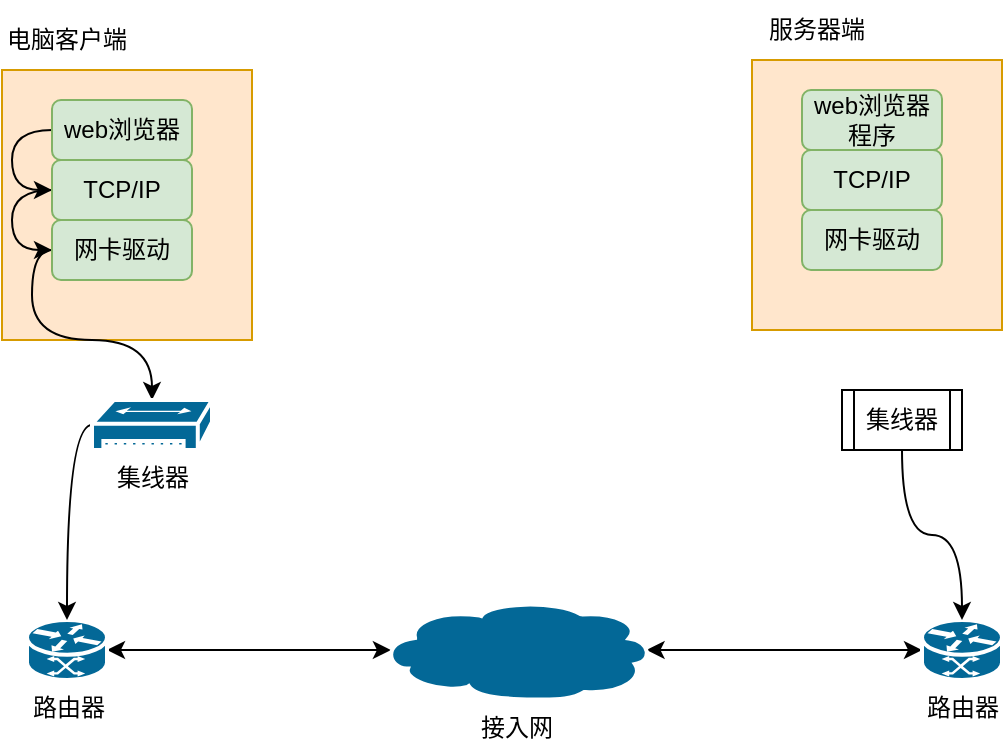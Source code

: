 <mxfile>
    <diagram id="r2BTBWmgi-uBS70_IDHc" name="第 1 页">
        <mxGraphModel dx="843" dy="614" grid="1" gridSize="10" guides="1" tooltips="1" connect="1" arrows="1" fold="1" page="1" pageScale="1" pageWidth="827" pageHeight="1169" background="none" math="0" shadow="0">
            <root>
                <mxCell id="0"/>
                <mxCell id="1" parent="0"/>
                <mxCell id="31" value="" style="rounded=0;whiteSpace=wrap;html=1;fillColor=#ffe6cc;strokeColor=#d79b00;" parent="1" vertex="1">
                    <mxGeometry x="145" y="145" width="125" height="135" as="geometry"/>
                </mxCell>
                <mxCell id="33" style="edgeStyle=orthogonalEdgeStyle;html=1;exitX=0;exitY=0.5;exitDx=0;exitDy=0;curved=1;entryX=0;entryY=0.5;entryDx=0;entryDy=0;" parent="1" source="27" target="28" edge="1">
                    <mxGeometry relative="1" as="geometry">
                        <mxPoint x="110" y="190" as="targetPoint"/>
                        <Array as="points">
                            <mxPoint x="150" y="175"/>
                            <mxPoint x="150" y="205"/>
                        </Array>
                    </mxGeometry>
                </mxCell>
                <mxCell id="27" value="web浏览器" style="rounded=1;whiteSpace=wrap;html=1;fillColor=#d5e8d4;strokeColor=#82b366;" parent="1" vertex="1">
                    <mxGeometry x="170" y="160" width="70" height="30" as="geometry"/>
                </mxCell>
                <mxCell id="34" style="edgeStyle=orthogonalEdgeStyle;curved=1;html=1;exitX=0;exitY=0.5;exitDx=0;exitDy=0;entryX=0;entryY=0.5;entryDx=0;entryDy=0;" parent="1" source="28" target="29" edge="1">
                    <mxGeometry relative="1" as="geometry">
                        <Array as="points">
                            <mxPoint x="150" y="205"/>
                            <mxPoint x="150" y="235"/>
                        </Array>
                    </mxGeometry>
                </mxCell>
                <mxCell id="28" value="TCP/IP" style="rounded=1;whiteSpace=wrap;html=1;fillColor=#d5e8d4;strokeColor=#82b366;" parent="1" vertex="1">
                    <mxGeometry x="170" y="190" width="70" height="30" as="geometry"/>
                </mxCell>
                <mxCell id="37" style="edgeStyle=orthogonalEdgeStyle;curved=1;html=1;exitX=0;exitY=0.5;exitDx=0;exitDy=0;" parent="1" source="29" target="55" edge="1">
                    <mxGeometry relative="1" as="geometry"/>
                </mxCell>
                <mxCell id="29" value="网卡驱动" style="rounded=1;whiteSpace=wrap;html=1;fillColor=#d5e8d4;strokeColor=#82b366;" parent="1" vertex="1">
                    <mxGeometry x="170" y="220" width="70" height="30" as="geometry"/>
                </mxCell>
                <mxCell id="58" style="edgeStyle=orthogonalEdgeStyle;curved=1;html=1;exitX=1;exitY=0.5;exitDx=0;exitDy=0;exitPerimeter=0;entryX=0.04;entryY=0.5;entryDx=0;entryDy=0;entryPerimeter=0;startArrow=classic;startFill=1;" parent="1" source="30" target="54" edge="1">
                    <mxGeometry relative="1" as="geometry"/>
                </mxCell>
                <mxCell id="30" value="路由器" style="shape=mxgraph.cisco.routers.atm_router;sketch=0;html=1;pointerEvents=1;dashed=0;fillColor=#036897;strokeColor=#ffffff;strokeWidth=2;verticalLabelPosition=bottom;verticalAlign=top;align=center;outlineConnect=0;" parent="1" vertex="1">
                    <mxGeometry x="157.5" y="420" width="40" height="30" as="geometry"/>
                </mxCell>
                <mxCell id="32" value="电脑客户端" style="text;html=1;strokeColor=none;fillColor=none;align=center;verticalAlign=middle;whiteSpace=wrap;rounded=0;" parent="1" vertex="1">
                    <mxGeometry x="145" y="115" width="65" height="30" as="geometry"/>
                </mxCell>
                <mxCell id="39" style="edgeStyle=orthogonalEdgeStyle;curved=1;html=1;exitX=0;exitY=0.5;exitDx=0;exitDy=0;exitPerimeter=0;" parent="1" source="55" target="30" edge="1">
                    <mxGeometry relative="1" as="geometry">
                        <mxPoint x="220" y="350" as="sourcePoint"/>
                    </mxGeometry>
                </mxCell>
                <mxCell id="40" value="" style="rounded=0;whiteSpace=wrap;html=1;fillColor=#ffe6cc;strokeColor=#d79b00;" parent="1" vertex="1">
                    <mxGeometry x="520" y="140" width="125" height="135" as="geometry"/>
                </mxCell>
                <mxCell id="42" value="web浏览器程序" style="rounded=1;whiteSpace=wrap;html=1;fillColor=#d5e8d4;strokeColor=#82b366;" parent="1" vertex="1">
                    <mxGeometry x="545" y="155" width="70" height="30" as="geometry"/>
                </mxCell>
                <mxCell id="44" value="TCP/IP" style="rounded=1;whiteSpace=wrap;html=1;fillColor=#d5e8d4;strokeColor=#82b366;" parent="1" vertex="1">
                    <mxGeometry x="545" y="185" width="70" height="30" as="geometry"/>
                </mxCell>
                <mxCell id="46" value="网卡驱动" style="rounded=1;whiteSpace=wrap;html=1;fillColor=#d5e8d4;strokeColor=#82b366;" parent="1" vertex="1">
                    <mxGeometry x="545" y="215" width="70" height="30" as="geometry"/>
                </mxCell>
                <mxCell id="59" style="edgeStyle=orthogonalEdgeStyle;curved=1;html=1;entryX=0.98;entryY=0.5;entryDx=0;entryDy=0;entryPerimeter=0;startArrow=classic;startFill=1;" parent="1" source="47" target="54" edge="1">
                    <mxGeometry relative="1" as="geometry"/>
                </mxCell>
                <mxCell id="47" value="路由器" style="shape=mxgraph.cisco.routers.atm_router;sketch=0;html=1;pointerEvents=1;dashed=0;fillColor=#036897;strokeColor=#ffffff;strokeWidth=2;verticalLabelPosition=bottom;verticalAlign=top;align=center;outlineConnect=0;" parent="1" vertex="1">
                    <mxGeometry x="605" y="420" width="40" height="30" as="geometry"/>
                </mxCell>
                <mxCell id="48" value="服务器端" style="text;html=1;strokeColor=none;fillColor=none;align=center;verticalAlign=middle;whiteSpace=wrap;rounded=0;" parent="1" vertex="1">
                    <mxGeometry x="520" y="110" width="65" height="30" as="geometry"/>
                </mxCell>
                <mxCell id="49" style="edgeStyle=orthogonalEdgeStyle;curved=1;html=1;exitX=0.5;exitY=1;exitDx=0;exitDy=0;" parent="1" source="50" target="47" edge="1">
                    <mxGeometry relative="1" as="geometry"/>
                </mxCell>
                <mxCell id="50" value="集线器" style="shape=process;whiteSpace=wrap;html=1;backgroundOutline=1;" parent="1" vertex="1">
                    <mxGeometry x="565" y="305" width="60" height="30" as="geometry"/>
                </mxCell>
                <mxCell id="54" value="接入网" style="shape=mxgraph.cisco.storage.cloud;sketch=0;html=1;pointerEvents=1;dashed=0;fillColor=#036897;strokeColor=#ffffff;strokeWidth=2;verticalLabelPosition=bottom;verticalAlign=top;align=center;outlineConnect=0;" parent="1" vertex="1">
                    <mxGeometry x="334" y="410" width="136" height="50" as="geometry"/>
                </mxCell>
                <mxCell id="55" value="集线器" style="shape=mxgraph.cisco.hubs_and_gateways.small_hub;sketch=0;html=1;pointerEvents=1;dashed=0;fillColor=#036897;strokeColor=#ffffff;strokeWidth=2;verticalLabelPosition=bottom;verticalAlign=top;align=center;outlineConnect=0;" parent="1" vertex="1">
                    <mxGeometry x="190" y="310" width="60" height="25" as="geometry"/>
                </mxCell>
            </root>
        </mxGraphModel>
    </diagram>
</mxfile>